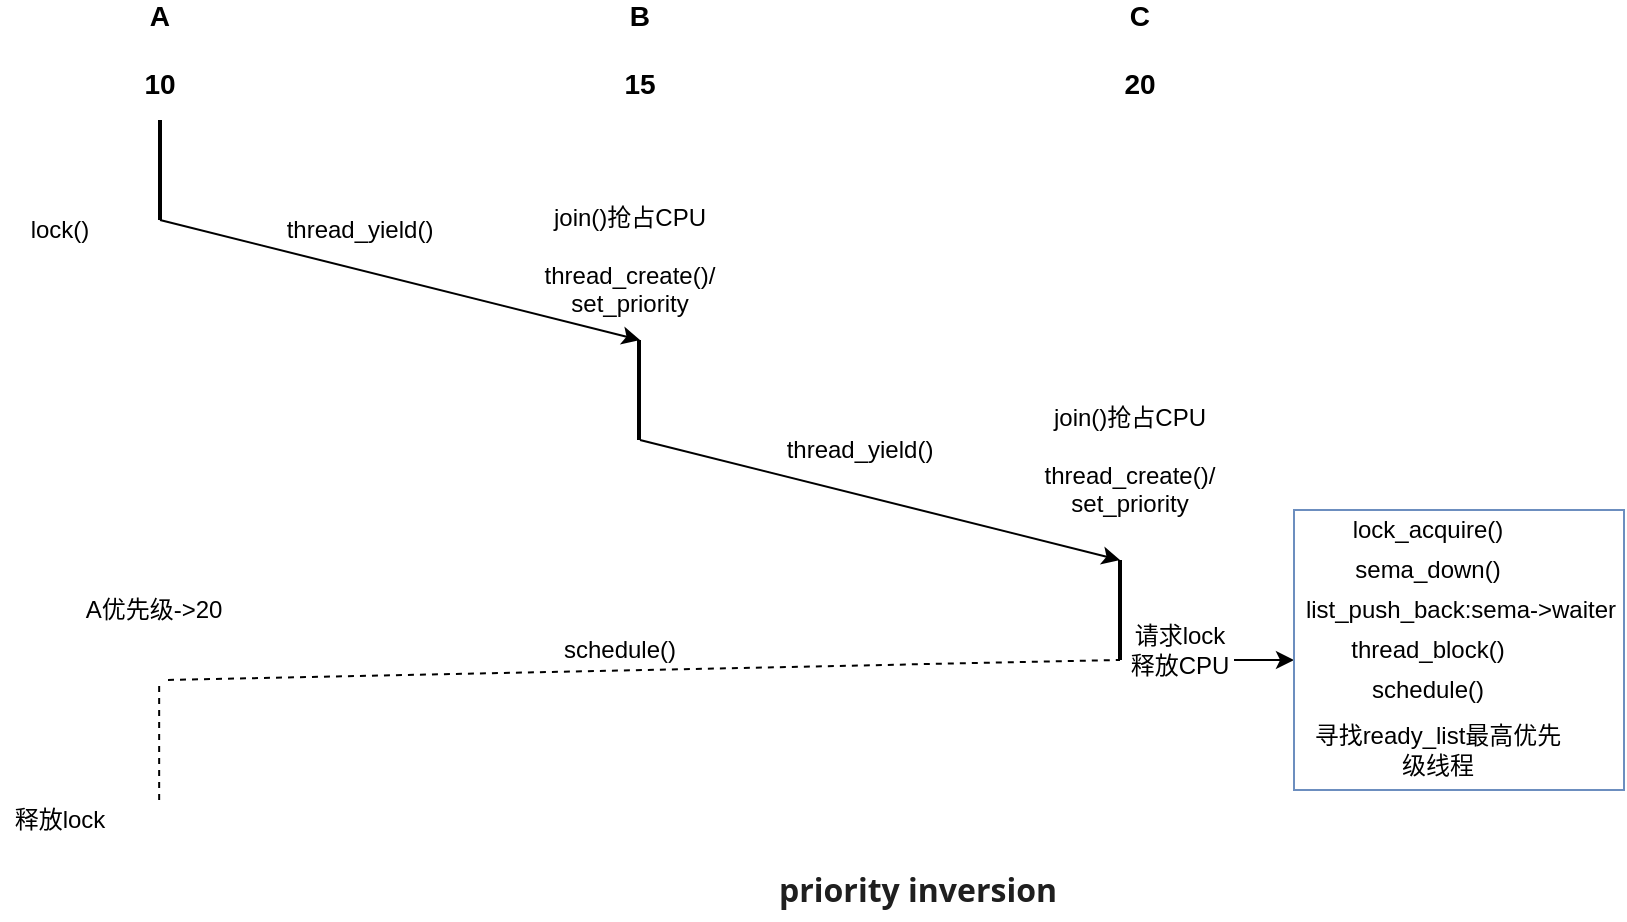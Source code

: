 <mxfile version="24.7.16">
  <diagram name="第 1 页" id="q-T5ZL6NmQbslMJQPSPM">
    <mxGraphModel dx="1011" dy="523" grid="1" gridSize="10" guides="1" tooltips="1" connect="1" arrows="1" fold="1" page="1" pageScale="1" pageWidth="827" pageHeight="1169" math="0" shadow="0">
      <root>
        <mxCell id="0" />
        <mxCell id="1" parent="0" />
        <mxCell id="p5Tv7sclReszPBZQf7eU-1" value="&lt;b style=&quot;font-size: 14px;&quot;&gt;&lt;font style=&quot;font-size: 14px;&quot;&gt;A&lt;/font&gt;&lt;/b&gt;&lt;div style=&quot;font-size: 14px;&quot;&gt;&lt;b style=&quot;&quot;&gt;&lt;font style=&quot;font-size: 14px;&quot;&gt;&lt;br&gt;&lt;/font&gt;&lt;/b&gt;&lt;div style=&quot;&quot;&gt;&lt;b style=&quot;&quot;&gt;&lt;font style=&quot;font-size: 14px;&quot;&gt;10&lt;/font&gt;&lt;/b&gt;&lt;/div&gt;&lt;/div&gt;" style="text;html=1;align=center;verticalAlign=middle;whiteSpace=wrap;rounded=0;" parent="1" vertex="1">
          <mxGeometry x="56" y="80" width="60" height="30" as="geometry" />
        </mxCell>
        <mxCell id="p5Tv7sclReszPBZQf7eU-2" value="&lt;b style=&quot;font-size: 14px;&quot;&gt;&lt;font style=&quot;font-size: 14px;&quot;&gt;B&lt;/font&gt;&lt;/b&gt;&lt;div style=&quot;font-size: 14px;&quot;&gt;&lt;b style=&quot;&quot;&gt;&lt;font style=&quot;font-size: 14px;&quot;&gt;&lt;br&gt;&lt;/font&gt;&lt;/b&gt;&lt;div style=&quot;&quot;&gt;&lt;b style=&quot;&quot;&gt;&lt;font style=&quot;font-size: 14px;&quot;&gt;15&lt;/font&gt;&lt;/b&gt;&lt;/div&gt;&lt;/div&gt;" style="text;html=1;align=center;verticalAlign=middle;whiteSpace=wrap;rounded=0;" parent="1" vertex="1">
          <mxGeometry x="296" y="80" width="60" height="30" as="geometry" />
        </mxCell>
        <mxCell id="p5Tv7sclReszPBZQf7eU-3" value="&lt;b style=&quot;font-size: 14px;&quot;&gt;&lt;font style=&quot;font-size: 14px;&quot;&gt;C&lt;/font&gt;&lt;/b&gt;&lt;div style=&quot;font-size: 14px;&quot;&gt;&lt;b style=&quot;&quot;&gt;&lt;font style=&quot;font-size: 14px;&quot;&gt;&lt;br&gt;&lt;/font&gt;&lt;/b&gt;&lt;div style=&quot;&quot;&gt;&lt;b style=&quot;&quot;&gt;&lt;font style=&quot;font-size: 14px;&quot;&gt;20&lt;/font&gt;&lt;/b&gt;&lt;/div&gt;&lt;/div&gt;" style="text;html=1;align=center;verticalAlign=middle;whiteSpace=wrap;rounded=0;" parent="1" vertex="1">
          <mxGeometry x="546" y="80" width="60" height="30" as="geometry" />
        </mxCell>
        <mxCell id="p5Tv7sclReszPBZQf7eU-4" value="" style="endArrow=none;html=1;rounded=0;strokeWidth=2;" parent="1" edge="1">
          <mxGeometry width="50" height="50" relative="1" as="geometry">
            <mxPoint x="86" y="180" as="sourcePoint" />
            <mxPoint x="86" y="130" as="targetPoint" />
          </mxGeometry>
        </mxCell>
        <mxCell id="p5Tv7sclReszPBZQf7eU-5" value="lock()" style="text;html=1;align=center;verticalAlign=middle;whiteSpace=wrap;rounded=0;" parent="1" vertex="1">
          <mxGeometry x="6" y="170" width="60" height="30" as="geometry" />
        </mxCell>
        <mxCell id="p5Tv7sclReszPBZQf7eU-6" value="" style="endArrow=classic;html=1;rounded=0;" parent="1" edge="1">
          <mxGeometry width="50" height="50" relative="1" as="geometry">
            <mxPoint x="86" y="180" as="sourcePoint" />
            <mxPoint x="326" y="240" as="targetPoint" />
          </mxGeometry>
        </mxCell>
        <mxCell id="p5Tv7sclReszPBZQf7eU-9" value="thread_yield()" style="text;html=1;align=center;verticalAlign=middle;whiteSpace=wrap;rounded=0;" parent="1" vertex="1">
          <mxGeometry x="146" y="170" width="80" height="30" as="geometry" />
        </mxCell>
        <mxCell id="p5Tv7sclReszPBZQf7eU-13" value="join()抢占CPU&lt;div&gt;&lt;br&gt;&lt;/div&gt;&lt;div&gt;thread_create()/&lt;/div&gt;&lt;div&gt;set_priority&lt;/div&gt;" style="text;html=1;align=center;verticalAlign=middle;whiteSpace=wrap;rounded=0;" parent="1" vertex="1">
          <mxGeometry x="276" y="180" width="90" height="40" as="geometry" />
        </mxCell>
        <mxCell id="p5Tv7sclReszPBZQf7eU-15" value="" style="endArrow=none;html=1;rounded=0;strokeWidth=2;" parent="1" edge="1">
          <mxGeometry width="50" height="50" relative="1" as="geometry">
            <mxPoint x="325.5" y="290" as="sourcePoint" />
            <mxPoint x="325.5" y="240" as="targetPoint" />
          </mxGeometry>
        </mxCell>
        <mxCell id="p5Tv7sclReszPBZQf7eU-16" value="" style="endArrow=classic;html=1;rounded=0;" parent="1" edge="1">
          <mxGeometry width="50" height="50" relative="1" as="geometry">
            <mxPoint x="326" y="290" as="sourcePoint" />
            <mxPoint x="566" y="350" as="targetPoint" />
          </mxGeometry>
        </mxCell>
        <mxCell id="p5Tv7sclReszPBZQf7eU-17" value="thread_yield()" style="text;html=1;align=center;verticalAlign=middle;whiteSpace=wrap;rounded=0;" parent="1" vertex="1">
          <mxGeometry x="396" y="280" width="80" height="30" as="geometry" />
        </mxCell>
        <mxCell id="p5Tv7sclReszPBZQf7eU-18" value="join()抢占CPU&lt;div&gt;&lt;br&gt;&lt;/div&gt;&lt;div&gt;thread_create()/&lt;/div&gt;&lt;div&gt;set_priority&lt;/div&gt;" style="text;html=1;align=center;verticalAlign=middle;whiteSpace=wrap;rounded=0;" parent="1" vertex="1">
          <mxGeometry x="526" y="280" width="90" height="40" as="geometry" />
        </mxCell>
        <mxCell id="p5Tv7sclReszPBZQf7eU-20" value="" style="endArrow=none;html=1;rounded=0;strokeWidth=2;" parent="1" edge="1">
          <mxGeometry width="50" height="50" relative="1" as="geometry">
            <mxPoint x="566" y="400" as="sourcePoint" />
            <mxPoint x="566" y="350" as="targetPoint" />
          </mxGeometry>
        </mxCell>
        <mxCell id="p5Tv7sclReszPBZQf7eU-21" value="请求lock&lt;div&gt;释放CPU&lt;/div&gt;" style="text;html=1;align=center;verticalAlign=middle;whiteSpace=wrap;rounded=0;" parent="1" vertex="1">
          <mxGeometry x="566" y="380" width="60" height="30" as="geometry" />
        </mxCell>
        <mxCell id="p5Tv7sclReszPBZQf7eU-23" value="" style="endArrow=none;dashed=1;html=1;rounded=0;" parent="1" edge="1">
          <mxGeometry width="50" height="50" relative="1" as="geometry">
            <mxPoint x="90" y="410" as="sourcePoint" />
            <mxPoint x="566" y="400" as="targetPoint" />
          </mxGeometry>
        </mxCell>
        <mxCell id="p5Tv7sclReszPBZQf7eU-24" value="" style="endArrow=classic;html=1;rounded=0;" parent="1" edge="1">
          <mxGeometry width="50" height="50" relative="1" as="geometry">
            <mxPoint x="623" y="400" as="sourcePoint" />
            <mxPoint x="653" y="400" as="targetPoint" />
          </mxGeometry>
        </mxCell>
        <mxCell id="p5Tv7sclReszPBZQf7eU-26" value="sema_down()" style="text;html=1;align=center;verticalAlign=middle;whiteSpace=wrap;rounded=0;" parent="1" vertex="1">
          <mxGeometry x="680" y="340" width="80" height="30" as="geometry" />
        </mxCell>
        <mxCell id="p5Tv7sclReszPBZQf7eU-27" value="list_push_back:sema-&amp;gt;waiter" style="text;html=1;align=center;verticalAlign=middle;whiteSpace=wrap;rounded=0;" parent="1" vertex="1">
          <mxGeometry x="655" y="360" width="163" height="30" as="geometry" />
        </mxCell>
        <mxCell id="p5Tv7sclReszPBZQf7eU-29" value="thread_block()" style="text;html=1;align=center;verticalAlign=middle;whiteSpace=wrap;rounded=0;" parent="1" vertex="1">
          <mxGeometry x="680" y="380" width="80" height="30" as="geometry" />
        </mxCell>
        <mxCell id="p5Tv7sclReszPBZQf7eU-30" value="schedule()" style="text;html=1;align=center;verticalAlign=middle;whiteSpace=wrap;rounded=0;" parent="1" vertex="1">
          <mxGeometry x="680" y="400" width="80" height="30" as="geometry" />
        </mxCell>
        <mxCell id="p5Tv7sclReszPBZQf7eU-33" value="寻找ready_list最高优先级线程" style="text;html=1;align=center;verticalAlign=middle;whiteSpace=wrap;rounded=0;" parent="1" vertex="1">
          <mxGeometry x="660" y="430" width="130" height="30" as="geometry" />
        </mxCell>
        <mxCell id="p5Tv7sclReszPBZQf7eU-34" value="schedule()" style="text;html=1;align=center;verticalAlign=middle;whiteSpace=wrap;rounded=0;" parent="1" vertex="1">
          <mxGeometry x="276" y="380" width="80" height="30" as="geometry" />
        </mxCell>
        <mxCell id="p5Tv7sclReszPBZQf7eU-36" value="" style="endArrow=none;dashed=1;html=1;rounded=0;" parent="1" edge="1">
          <mxGeometry width="50" height="50" relative="1" as="geometry">
            <mxPoint x="85.58" y="470" as="sourcePoint" />
            <mxPoint x="85.58" y="410" as="targetPoint" />
          </mxGeometry>
        </mxCell>
        <mxCell id="p5Tv7sclReszPBZQf7eU-37" value="&lt;span style=&quot;box-sizing: border-box; border: 0px solid rgb(229, 231, 235); --tw-border-spacing-x: 0; --tw-border-spacing-y: 0; --tw-translate-x: 0; --tw-translate-y: 0; --tw-rotate: 0; --tw-skew-x: 0; --tw-skew-y: 0; --tw-scale-x: 1; --tw-scale-y: 1; --tw-pan-x: ; --tw-pan-y: ; --tw-pinch-zoom: ; --tw-scroll-snap-strictness: proximity; --tw-gradient-from-position: ; --tw-gradient-via-position: ; --tw-gradient-to-position: ; --tw-ordinal: ; --tw-slashed-zero: ; --tw-numeric-figure: ; --tw-numeric-spacing: ; --tw-numeric-fraction: ; --tw-ring-inset: ; --tw-ring-offset-width: 0px; --tw-ring-offset-color: #fff; --tw-ring-color: rgba(59,130,246,.5); --tw-ring-offset-shadow: 0 0 #0000; --tw-ring-shadow: 0 0 #0000; --tw-shadow: 0 0 #0000; --tw-shadow-colored: 0 0 #0000; --tw-blur: ; --tw-brightness: ; --tw-contrast: ; --tw-grayscale: ; --tw-hue-rotate: ; --tw-invert: ; --tw-saturate: ; --tw-sepia: ; --tw-drop-shadow: ; --tw-backdrop-blur: ; --tw-backdrop-brightness: ; --tw-backdrop-contrast: ; --tw-backdrop-grayscale: ; --tw-backdrop-hue-rotate: ; --tw-backdrop-invert: ; --tw-backdrop-opacity: ; --tw-backdrop-saturate: ; --tw-backdrop-sepia: ; --tw-contain-size: ; --tw-contain-layout: ; --tw-contain-paint: ; --tw-contain-style: ; font-weight: 700; color: color(srgb 0.12 0.12 0.12); font-family: __Inter_207ec3, __Inter_Fallback_207ec3, system-ui, arial; font-size: medium; text-align: start; white-space-collapse: preserve; background-color: color(srgb 1 1 1);&quot; class=&quot;font-bold&quot;&gt;priority inversion&lt;/span&gt;" style="text;html=1;align=center;verticalAlign=middle;whiteSpace=wrap;rounded=0;" parent="1" vertex="1">
          <mxGeometry x="350" y="500" width="230" height="30" as="geometry" />
        </mxCell>
        <mxCell id="p5Tv7sclReszPBZQf7eU-38" value="" style="rounded=0;whiteSpace=wrap;html=1;fillColor=none;strokeColor=#6c8ebf;" parent="1" vertex="1">
          <mxGeometry x="653" y="325" width="165" height="140" as="geometry" />
        </mxCell>
        <mxCell id="p5Tv7sclReszPBZQf7eU-39" value="lock_acquire()" style="text;html=1;align=center;verticalAlign=middle;whiteSpace=wrap;rounded=0;" parent="1" vertex="1">
          <mxGeometry x="680" y="320" width="80" height="30" as="geometry" />
        </mxCell>
        <mxCell id="T9lMifyidngCypYe2n-q-1" value="A优先级-&amp;gt;20" style="text;html=1;align=center;verticalAlign=middle;whiteSpace=wrap;rounded=0;" vertex="1" parent="1">
          <mxGeometry x="40" y="360" width="86" height="30" as="geometry" />
        </mxCell>
        <mxCell id="T9lMifyidngCypYe2n-q-2" value="释放lock" style="text;html=1;align=center;verticalAlign=middle;whiteSpace=wrap;rounded=0;" vertex="1" parent="1">
          <mxGeometry x="6" y="465" width="60" height="30" as="geometry" />
        </mxCell>
      </root>
    </mxGraphModel>
  </diagram>
</mxfile>
